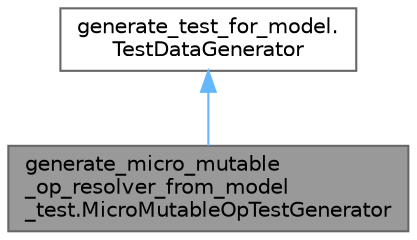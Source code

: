digraph "generate_micro_mutable_op_resolver_from_model_test.MicroMutableOpTestGenerator"
{
 // LATEX_PDF_SIZE
  bgcolor="transparent";
  edge [fontname=Helvetica,fontsize=10,labelfontname=Helvetica,labelfontsize=10];
  node [fontname=Helvetica,fontsize=10,shape=box,height=0.2,width=0.4];
  Node1 [id="Node000001",label="generate_micro_mutable\l_op_resolver_from_model\l_test.MicroMutableOpTestGenerator",height=0.2,width=0.4,color="gray40", fillcolor="grey60", style="filled", fontcolor="black",tooltip=" "];
  Node2 -> Node1 [id="edge2_Node000001_Node000002",dir="back",color="steelblue1",style="solid",tooltip=" "];
  Node2 [id="Node000002",label="generate_test_for_model.\lTestDataGenerator",height=0.2,width=0.4,color="gray40", fillcolor="white", style="filled",URL="$classgenerate__test__for__model_1_1_test_data_generator.html",tooltip=" "];
}
